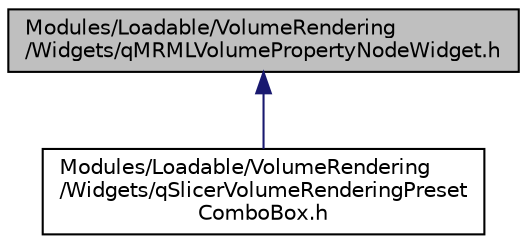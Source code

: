 digraph "Modules/Loadable/VolumeRendering/Widgets/qMRMLVolumePropertyNodeWidget.h"
{
  bgcolor="transparent";
  edge [fontname="Helvetica",fontsize="10",labelfontname="Helvetica",labelfontsize="10"];
  node [fontname="Helvetica",fontsize="10",shape=record];
  Node4 [label="Modules/Loadable/VolumeRendering\l/Widgets/qMRMLVolumePropertyNodeWidget.h",height=0.2,width=0.4,color="black", fillcolor="grey75", style="filled", fontcolor="black"];
  Node4 -> Node5 [dir="back",color="midnightblue",fontsize="10",style="solid",fontname="Helvetica"];
  Node5 [label="Modules/Loadable/VolumeRendering\l/Widgets/qSlicerVolumeRenderingPreset\lComboBox.h",height=0.2,width=0.4,color="black",URL="$qSlicerVolumeRenderingPresetComboBox_8h.html"];
}
